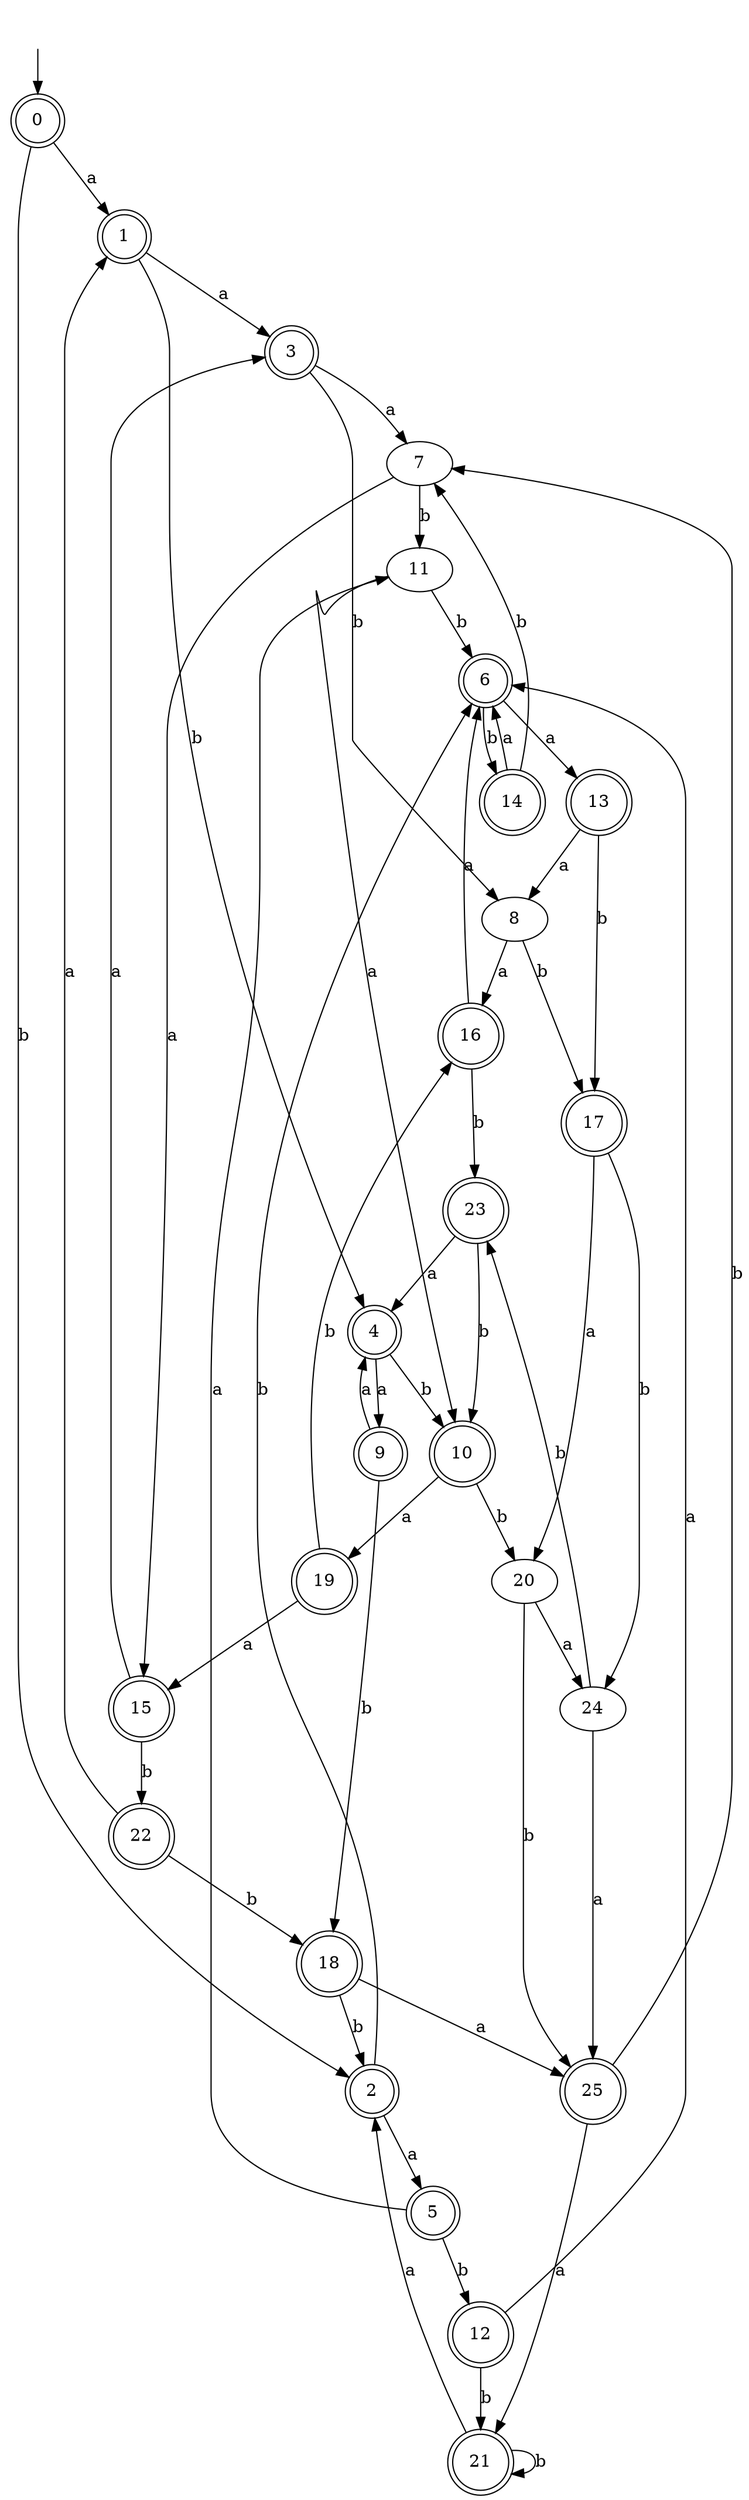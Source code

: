 digraph RandomDFA {
  __start0 [label="", shape=none];
  __start0 -> 0 [label=""];
  0 [shape=circle] [shape=doublecircle]
  0 -> 1 [label="a"]
  0 -> 2 [label="b"]
  1 [shape=doublecircle]
  1 -> 3 [label="a"]
  1 -> 4 [label="b"]
  2 [shape=doublecircle]
  2 -> 5 [label="a"]
  2 -> 6 [label="b"]
  3 [shape=doublecircle]
  3 -> 7 [label="a"]
  3 -> 8 [label="b"]
  4 [shape=doublecircle]
  4 -> 9 [label="a"]
  4 -> 10 [label="b"]
  5 [shape=doublecircle]
  5 -> 11 [label="a"]
  5 -> 12 [label="b"]
  6 [shape=doublecircle]
  6 -> 13 [label="a"]
  6 -> 14 [label="b"]
  7
  7 -> 15 [label="a"]
  7 -> 11 [label="b"]
  8
  8 -> 16 [label="a"]
  8 -> 17 [label="b"]
  9 [shape=doublecircle]
  9 -> 4 [label="a"]
  9 -> 18 [label="b"]
  10 [shape=doublecircle]
  10 -> 19 [label="a"]
  10 -> 20 [label="b"]
  11
  11 -> 10 [label="a"]
  11 -> 6 [label="b"]
  12 [shape=doublecircle]
  12 -> 6 [label="a"]
  12 -> 21 [label="b"]
  13 [shape=doublecircle]
  13 -> 8 [label="a"]
  13 -> 17 [label="b"]
  14 [shape=doublecircle]
  14 -> 6 [label="a"]
  14 -> 7 [label="b"]
  15 [shape=doublecircle]
  15 -> 3 [label="a"]
  15 -> 22 [label="b"]
  16 [shape=doublecircle]
  16 -> 6 [label="a"]
  16 -> 23 [label="b"]
  17 [shape=doublecircle]
  17 -> 20 [label="a"]
  17 -> 24 [label="b"]
  18 [shape=doublecircle]
  18 -> 25 [label="a"]
  18 -> 2 [label="b"]
  19 [shape=doublecircle]
  19 -> 15 [label="a"]
  19 -> 16 [label="b"]
  20
  20 -> 24 [label="a"]
  20 -> 25 [label="b"]
  21 [shape=doublecircle]
  21 -> 2 [label="a"]
  21 -> 21 [label="b"]
  22 [shape=doublecircle]
  22 -> 1 [label="a"]
  22 -> 18 [label="b"]
  23 [shape=doublecircle]
  23 -> 4 [label="a"]
  23 -> 10 [label="b"]
  24
  24 -> 25 [label="a"]
  24 -> 23 [label="b"]
  25 [shape=doublecircle]
  25 -> 21 [label="a"]
  25 -> 7 [label="b"]
}
